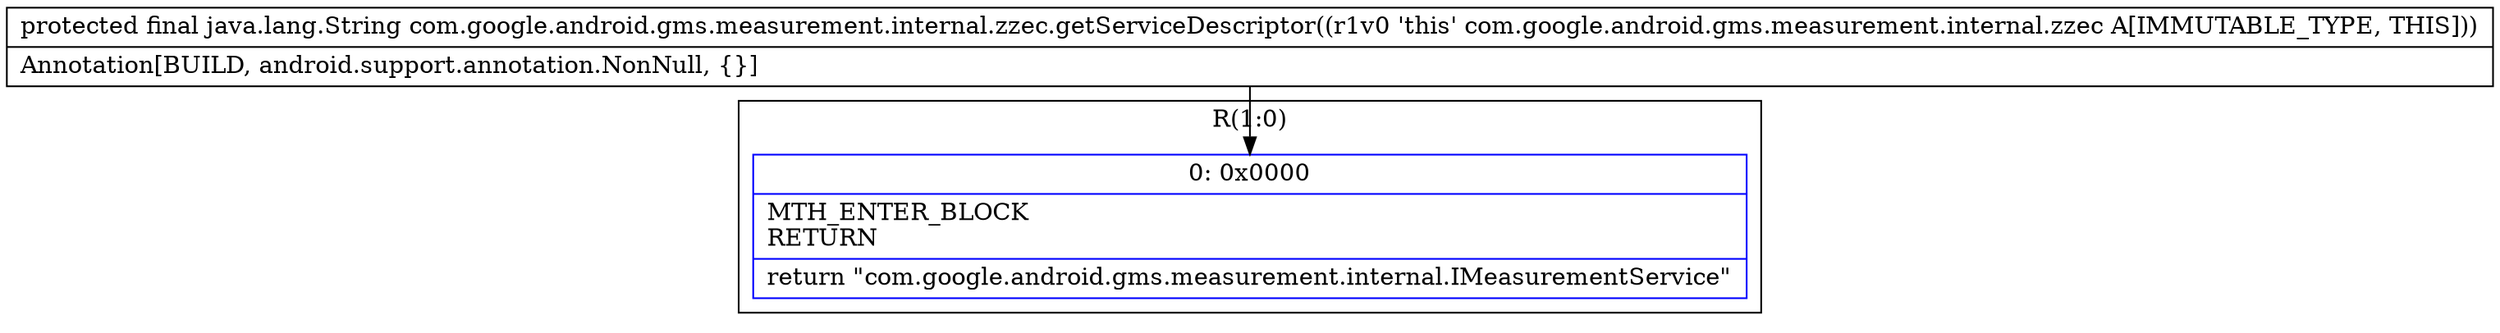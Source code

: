 digraph "CFG forcom.google.android.gms.measurement.internal.zzec.getServiceDescriptor()Ljava\/lang\/String;" {
subgraph cluster_Region_1389499021 {
label = "R(1:0)";
node [shape=record,color=blue];
Node_0 [shape=record,label="{0\:\ 0x0000|MTH_ENTER_BLOCK\lRETURN\l|return \"com.google.android.gms.measurement.internal.IMeasurementService\"\l}"];
}
MethodNode[shape=record,label="{protected final java.lang.String com.google.android.gms.measurement.internal.zzec.getServiceDescriptor((r1v0 'this' com.google.android.gms.measurement.internal.zzec A[IMMUTABLE_TYPE, THIS]))  | Annotation[BUILD, android.support.annotation.NonNull, \{\}]\l}"];
MethodNode -> Node_0;
}

